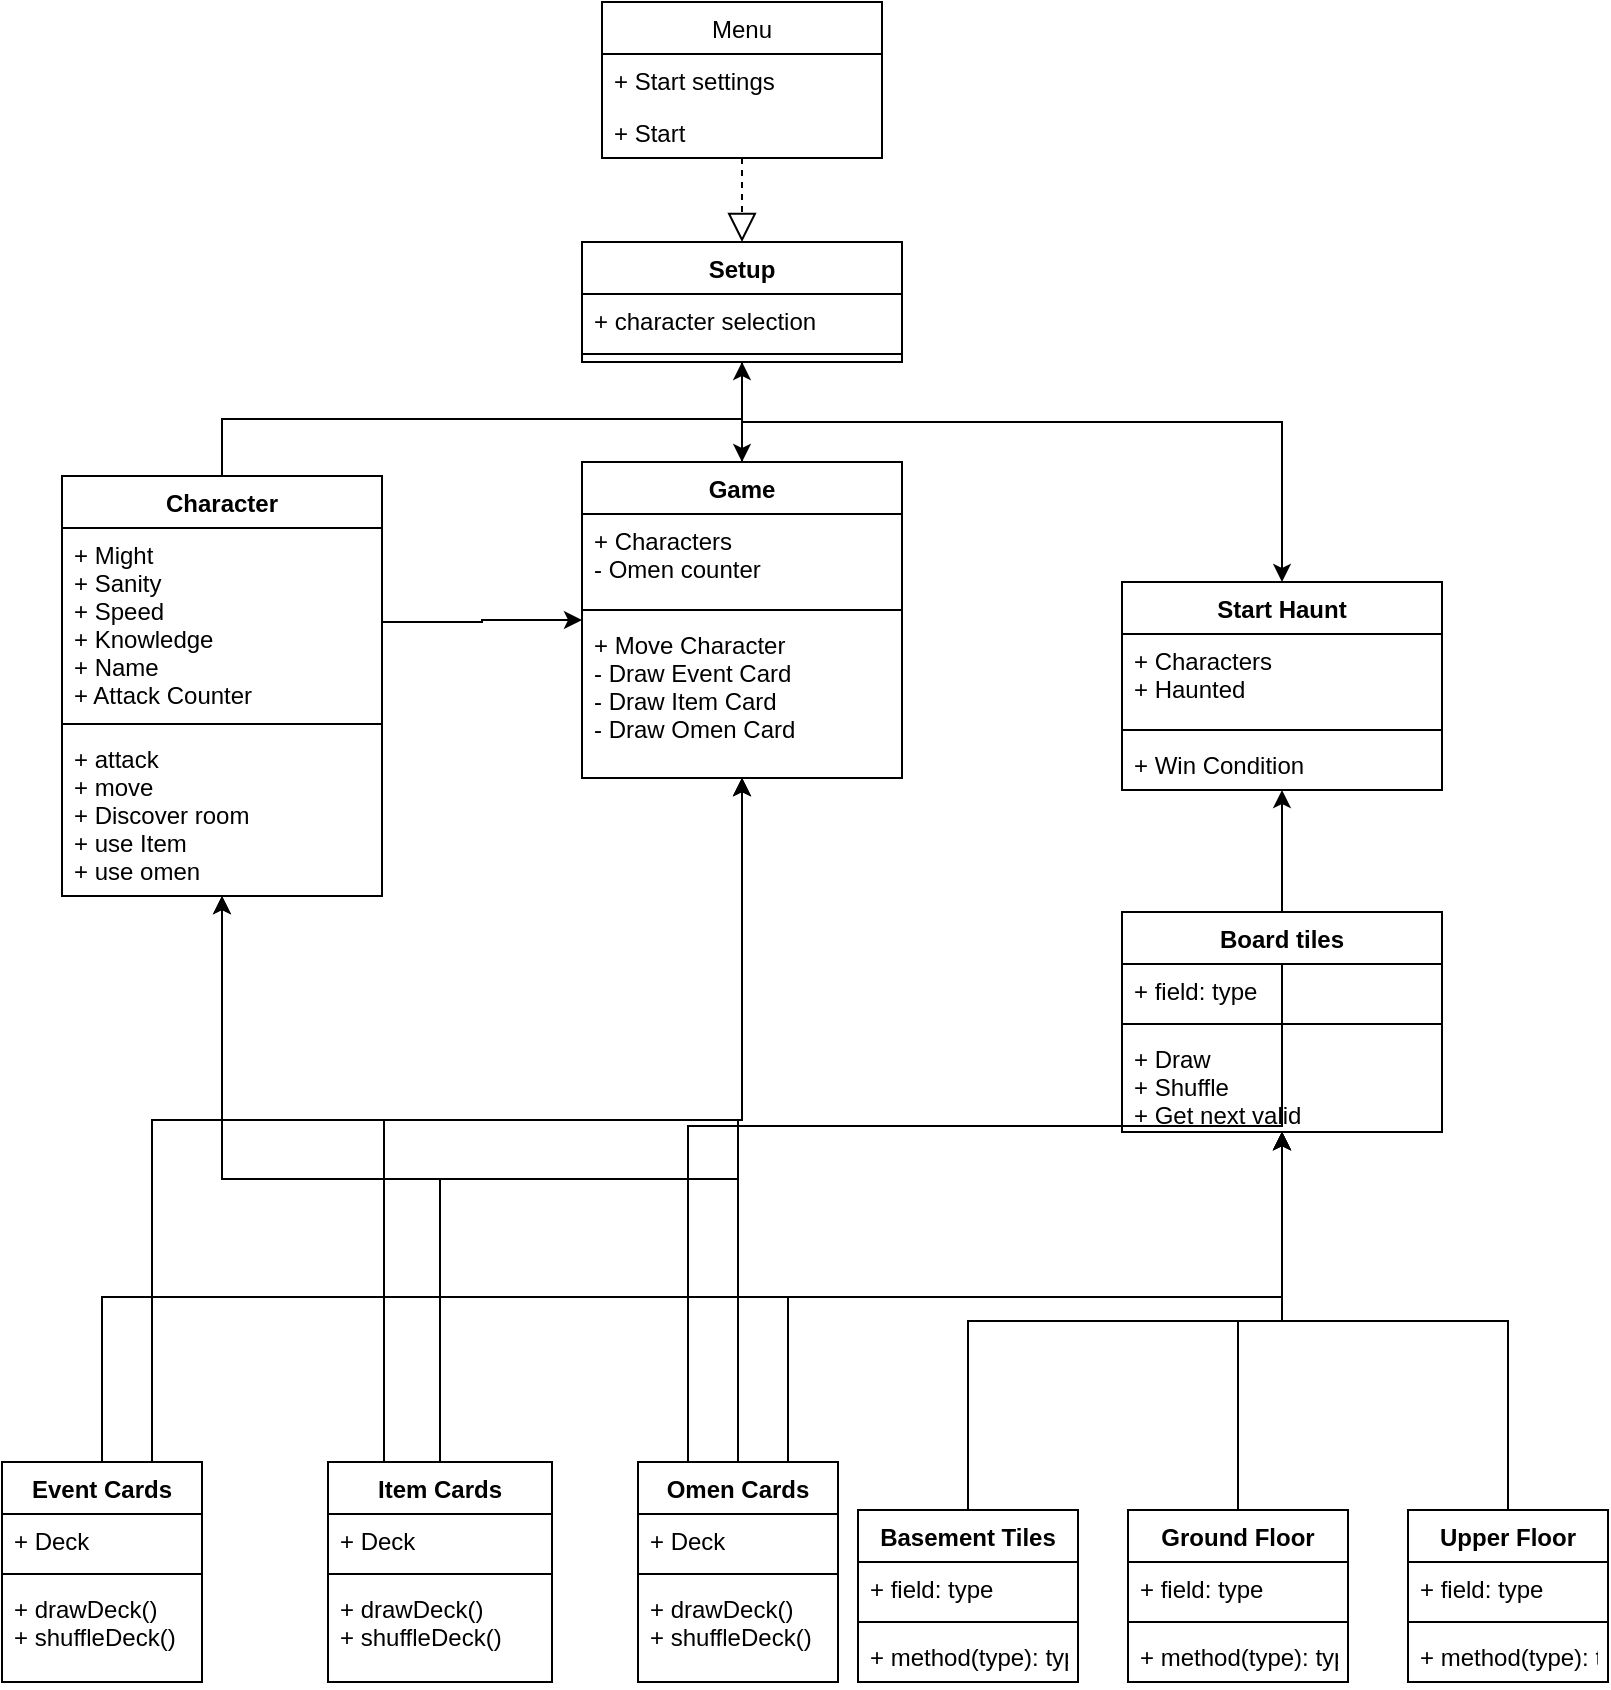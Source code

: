 <mxfile version="12.1.9" type="github" pages="1"><diagram id="Hr2EmeeHGqyXgGAQhQ6v" name="Page-1"><mxGraphModel dx="1264" dy="575" grid="1" gridSize="10" guides="1" tooltips="1" connect="1" arrows="1" fold="1" page="1" pageScale="1" pageWidth="850" pageHeight="1100" math="0" shadow="0"><root><mxCell id="0"/><mxCell id="1" parent="0"/><mxCell id="-MnNUeJvBVUiR5NXsTps-1" value="Menu" style="swimlane;fontStyle=0;childLayout=stackLayout;horizontal=1;startSize=26;fillColor=none;horizontalStack=0;resizeParent=1;resizeParentMax=0;resizeLast=0;collapsible=1;marginBottom=0;" vertex="1" parent="1"><mxGeometry x="340" y="40" width="140" height="78" as="geometry"/></mxCell><mxCell id="-MnNUeJvBVUiR5NXsTps-2" value="+ Start settings" style="text;strokeColor=none;fillColor=none;align=left;verticalAlign=top;spacingLeft=4;spacingRight=4;overflow=hidden;rotatable=0;points=[[0,0.5],[1,0.5]];portConstraint=eastwest;" vertex="1" parent="-MnNUeJvBVUiR5NXsTps-1"><mxGeometry y="26" width="140" height="26" as="geometry"/></mxCell><mxCell id="-MnNUeJvBVUiR5NXsTps-3" value="+ Start " style="text;strokeColor=none;fillColor=none;align=left;verticalAlign=top;spacingLeft=4;spacingRight=4;overflow=hidden;rotatable=0;points=[[0,0.5],[1,0.5]];portConstraint=eastwest;" vertex="1" parent="-MnNUeJvBVUiR5NXsTps-1"><mxGeometry y="52" width="140" height="26" as="geometry"/></mxCell><mxCell id="-MnNUeJvBVUiR5NXsTps-29" style="edgeStyle=orthogonalEdgeStyle;rounded=0;orthogonalLoop=1;jettySize=auto;html=1;" edge="1" parent="1" source="-MnNUeJvBVUiR5NXsTps-5" target="-MnNUeJvBVUiR5NXsTps-18"><mxGeometry relative="1" as="geometry"/></mxCell><mxCell id="-MnNUeJvBVUiR5NXsTps-5" value="Setup" style="swimlane;fontStyle=1;align=center;verticalAlign=top;childLayout=stackLayout;horizontal=1;startSize=26;horizontalStack=0;resizeParent=1;resizeParentMax=0;resizeLast=0;collapsible=1;marginBottom=0;" vertex="1" parent="1"><mxGeometry x="330" y="160" width="160" height="60" as="geometry"/></mxCell><mxCell id="-MnNUeJvBVUiR5NXsTps-6" value="+ character selection" style="text;strokeColor=none;fillColor=none;align=left;verticalAlign=top;spacingLeft=4;spacingRight=4;overflow=hidden;rotatable=0;points=[[0,0.5],[1,0.5]];portConstraint=eastwest;" vertex="1" parent="-MnNUeJvBVUiR5NXsTps-5"><mxGeometry y="26" width="160" height="26" as="geometry"/></mxCell><mxCell id="-MnNUeJvBVUiR5NXsTps-7" value="" style="line;strokeWidth=1;fillColor=none;align=left;verticalAlign=middle;spacingTop=-1;spacingLeft=3;spacingRight=3;rotatable=0;labelPosition=right;points=[];portConstraint=eastwest;" vertex="1" parent="-MnNUeJvBVUiR5NXsTps-5"><mxGeometry y="52" width="160" height="8" as="geometry"/></mxCell><mxCell id="-MnNUeJvBVUiR5NXsTps-9" value="" style="endArrow=block;dashed=1;endFill=0;endSize=12;html=1;" edge="1" parent="1" source="-MnNUeJvBVUiR5NXsTps-1" target="-MnNUeJvBVUiR5NXsTps-5"><mxGeometry width="160" relative="1" as="geometry"><mxPoint x="330" y="220" as="sourcePoint"/><mxPoint x="490" y="220" as="targetPoint"/></mxGeometry></mxCell><mxCell id="-MnNUeJvBVUiR5NXsTps-31" style="edgeStyle=orthogonalEdgeStyle;rounded=0;orthogonalLoop=1;jettySize=auto;html=1;exitX=0.5;exitY=0;exitDx=0;exitDy=0;entryX=0.5;entryY=0;entryDx=0;entryDy=0;" edge="1" parent="1" source="-MnNUeJvBVUiR5NXsTps-18" target="-MnNUeJvBVUiR5NXsTps-22"><mxGeometry relative="1" as="geometry"/></mxCell><mxCell id="-MnNUeJvBVUiR5NXsTps-18" value="Game" style="swimlane;fontStyle=1;align=center;verticalAlign=top;childLayout=stackLayout;horizontal=1;startSize=26;horizontalStack=0;resizeParent=1;resizeParentMax=0;resizeLast=0;collapsible=1;marginBottom=0;" vertex="1" parent="1"><mxGeometry x="330" y="270" width="160" height="158" as="geometry"/></mxCell><mxCell id="-MnNUeJvBVUiR5NXsTps-19" value="+ Characters&#10;- Omen counter" style="text;strokeColor=none;fillColor=none;align=left;verticalAlign=top;spacingLeft=4;spacingRight=4;overflow=hidden;rotatable=0;points=[[0,0.5],[1,0.5]];portConstraint=eastwest;" vertex="1" parent="-MnNUeJvBVUiR5NXsTps-18"><mxGeometry y="26" width="160" height="44" as="geometry"/></mxCell><mxCell id="-MnNUeJvBVUiR5NXsTps-20" value="" style="line;strokeWidth=1;fillColor=none;align=left;verticalAlign=middle;spacingTop=-1;spacingLeft=3;spacingRight=3;rotatable=0;labelPosition=right;points=[];portConstraint=eastwest;" vertex="1" parent="-MnNUeJvBVUiR5NXsTps-18"><mxGeometry y="70" width="160" height="8" as="geometry"/></mxCell><mxCell id="-MnNUeJvBVUiR5NXsTps-21" value="+ Move Character&#10;- Draw Event Card&#10;- Draw Item Card&#10;- Draw Omen Card" style="text;strokeColor=none;fillColor=none;align=left;verticalAlign=top;spacingLeft=4;spacingRight=4;overflow=hidden;rotatable=0;points=[[0,0.5],[1,0.5]];portConstraint=eastwest;" vertex="1" parent="-MnNUeJvBVUiR5NXsTps-18"><mxGeometry y="78" width="160" height="80" as="geometry"/></mxCell><mxCell id="-MnNUeJvBVUiR5NXsTps-22" value="Start Haunt" style="swimlane;fontStyle=1;align=center;verticalAlign=top;childLayout=stackLayout;horizontal=1;startSize=26;horizontalStack=0;resizeParent=1;resizeParentMax=0;resizeLast=0;collapsible=1;marginBottom=0;" vertex="1" parent="1"><mxGeometry x="600" y="330" width="160" height="104" as="geometry"/></mxCell><mxCell id="-MnNUeJvBVUiR5NXsTps-23" value="+ Characters&#10;+ Haunted" style="text;strokeColor=none;fillColor=none;align=left;verticalAlign=top;spacingLeft=4;spacingRight=4;overflow=hidden;rotatable=0;points=[[0,0.5],[1,0.5]];portConstraint=eastwest;" vertex="1" parent="-MnNUeJvBVUiR5NXsTps-22"><mxGeometry y="26" width="160" height="44" as="geometry"/></mxCell><mxCell id="-MnNUeJvBVUiR5NXsTps-24" value="" style="line;strokeWidth=1;fillColor=none;align=left;verticalAlign=middle;spacingTop=-1;spacingLeft=3;spacingRight=3;rotatable=0;labelPosition=right;points=[];portConstraint=eastwest;" vertex="1" parent="-MnNUeJvBVUiR5NXsTps-22"><mxGeometry y="70" width="160" height="8" as="geometry"/></mxCell><mxCell id="-MnNUeJvBVUiR5NXsTps-25" value="+ Win Condition" style="text;strokeColor=none;fillColor=none;align=left;verticalAlign=top;spacingLeft=4;spacingRight=4;overflow=hidden;rotatable=0;points=[[0,0.5],[1,0.5]];portConstraint=eastwest;" vertex="1" parent="-MnNUeJvBVUiR5NXsTps-22"><mxGeometry y="78" width="160" height="26" as="geometry"/></mxCell><mxCell id="-MnNUeJvBVUiR5NXsTps-76" style="edgeStyle=orthogonalEdgeStyle;rounded=0;orthogonalLoop=1;jettySize=auto;html=1;exitX=0.5;exitY=0;exitDx=0;exitDy=0;" edge="1" parent="1" source="-MnNUeJvBVUiR5NXsTps-40" target="-MnNUeJvBVUiR5NXsTps-57"><mxGeometry relative="1" as="geometry"/></mxCell><mxCell id="-MnNUeJvBVUiR5NXsTps-77" style="edgeStyle=orthogonalEdgeStyle;rounded=0;orthogonalLoop=1;jettySize=auto;html=1;exitX=0.75;exitY=0;exitDx=0;exitDy=0;" edge="1" parent="1" source="-MnNUeJvBVUiR5NXsTps-40" target="-MnNUeJvBVUiR5NXsTps-18"><mxGeometry relative="1" as="geometry"/></mxCell><mxCell id="-MnNUeJvBVUiR5NXsTps-40" value="Event Cards" style="swimlane;fontStyle=1;align=center;verticalAlign=top;childLayout=stackLayout;horizontal=1;startSize=26;horizontalStack=0;resizeParent=1;resizeParentMax=0;resizeLast=0;collapsible=1;marginBottom=0;" vertex="1" parent="1"><mxGeometry x="40" y="770" width="100" height="110" as="geometry"/></mxCell><mxCell id="-MnNUeJvBVUiR5NXsTps-41" value="+ Deck" style="text;strokeColor=none;fillColor=none;align=left;verticalAlign=top;spacingLeft=4;spacingRight=4;overflow=hidden;rotatable=0;points=[[0,0.5],[1,0.5]];portConstraint=eastwest;" vertex="1" parent="-MnNUeJvBVUiR5NXsTps-40"><mxGeometry y="26" width="100" height="26" as="geometry"/></mxCell><mxCell id="-MnNUeJvBVUiR5NXsTps-42" value="" style="line;strokeWidth=1;fillColor=none;align=left;verticalAlign=middle;spacingTop=-1;spacingLeft=3;spacingRight=3;rotatable=0;labelPosition=right;points=[];portConstraint=eastwest;" vertex="1" parent="-MnNUeJvBVUiR5NXsTps-40"><mxGeometry y="52" width="100" height="8" as="geometry"/></mxCell><mxCell id="-MnNUeJvBVUiR5NXsTps-43" value="+ drawDeck()&#10;+ shuffleDeck()" style="text;strokeColor=none;fillColor=none;align=left;verticalAlign=top;spacingLeft=4;spacingRight=4;overflow=hidden;rotatable=0;points=[[0,0.5],[1,0.5]];portConstraint=eastwest;" vertex="1" parent="-MnNUeJvBVUiR5NXsTps-40"><mxGeometry y="60" width="100" height="50" as="geometry"/></mxCell><mxCell id="-MnNUeJvBVUiR5NXsTps-44" value="&lt;span style=&quot;font-family: &amp;#34;helvetica&amp;#34; , &amp;#34;arial&amp;#34; , sans-serif ; font-size: 0px&quot;&gt;%3CmxGraphModel%3E%3Croot%3E%3CmxCell%20id%3D%220%22%2F%3E%3CmxCell%20id%3D%221%22%20parent%3D%220%22%2F%3E%3CmxCell%20id%3D%222%22%20value%3D%22Event%20Cards%22%20style%3D%22swimlane%3BfontStyle%3D1%3Balign%3Dcenter%3BverticalAlign%3Dtop%3BchildLayout%3DstackLayout%3Bhorizontal%3D1%3BstartSize%3D26%3BhorizontalStack%3D0%3BresizeParent%3D1%3BresizeParentMax%3D0%3BresizeLast%3D0%3Bcollapsible%3D1%3BmarginBottom%3D0%3B%22%20vertex%3D%221%22%20parent%3D%221%22%3E%3CmxGeometry%20x%3D%2280%22%20y%3D%22480%22%20width%3D%22160%22%20height%3D%22110%22%20as%3D%22geometry%22%2F%3E%3C%2FmxCell%3E%3CmxCell%20id%3D%223%22%20value%3D%22%2B%20Deck%22%20style%3D%22text%3BstrokeColor%3Dnone%3BfillColor%3Dnone%3Balign%3Dleft%3BverticalAlign%3Dtop%3BspacingLeft%3D4%3BspacingRight%3D4%3Boverflow%3Dhidden%3Brotatable%3D0%3Bpoints%3D%5B%5B0%2C0.5%5D%2C%5B1%2C0.5%5D%5D%3BportConstraint%3Deastwest%3B%22%20vertex%3D%221%22%20parent%3D%222%22%3E%3CmxGeometry%20y%3D%2226%22%20width%3D%22160%22%20height%3D%2226%22%20as%3D%22geometry%22%2F%3E%3C%2FmxCell%3E%3CmxCell%20id%3D%224%22%20value%3D%22%22%20style%3D%22line%3BstrokeWidth%3D1%3BfillColor%3Dnone%3Balign%3Dleft%3BverticalAlign%3Dmiddle%3BspacingTop%3D-1%3BspacingLeft%3D3%3BspacingRight%3D3%3Brotatable%3D0%3BlabelPosition%3Dright%3Bpoints%3D%5B%5D%3BportConstraint%3Deastwest%3B%22%20vertex%3D%221%22%20parent%3D%222%22%3E%3CmxGeometry%20y%3D%2252%22%20width%3D%22160%22%20height%3D%228%22%20as%3D%22geometry%22%2F%3E%3C%2FmxCell%3E%3CmxCell%20id%3D%225%22%20value%3D%22%2B%20drawDeck()%26%2310%3B%2B%20shuffleDeck()%22%20style%3D%22text%3BstrokeColor%3Dnone%3BfillColor%3Dnone%3Balign%3Dleft%3BverticalAlign%3Dtop%3BspacingLeft%3D4%3BspacingRight%3D4%3Boverflow%3Dhidden%3Brotatable%3D0%3Bpoints%3D%5B%5B0%2C0.5%5D%2C%5B1%2C0.5%5D%5D%3BportConstraint%3Deastwest%3B%22%20vertex%3D%221%22%20parent%3D%222%22%3E%3CmxGeometry%20y%3D%2260%22%20width%3D%22160%22%20height%3D%2250%22%20as%3D%22geometry%22%2F%3E%3C%2FmxCell%3E%3C%2Froot%3E%3C%2FmxGraphModel%3E&lt;/span&gt;" style="text;html=1;resizable=0;points=[];autosize=1;align=left;verticalAlign=top;spacingTop=-4;" vertex="1" parent="1"><mxGeometry x="458" y="496" width="20" height="20" as="geometry"/></mxCell><mxCell id="-MnNUeJvBVUiR5NXsTps-78" style="edgeStyle=orthogonalEdgeStyle;rounded=0;orthogonalLoop=1;jettySize=auto;html=1;exitX=0.5;exitY=0;exitDx=0;exitDy=0;" edge="1" parent="1" source="-MnNUeJvBVUiR5NXsTps-45" target="-MnNUeJvBVUiR5NXsTps-53"><mxGeometry relative="1" as="geometry"/></mxCell><mxCell id="-MnNUeJvBVUiR5NXsTps-82" style="edgeStyle=orthogonalEdgeStyle;rounded=0;orthogonalLoop=1;jettySize=auto;html=1;exitX=0.25;exitY=0;exitDx=0;exitDy=0;" edge="1" parent="1" source="-MnNUeJvBVUiR5NXsTps-45" target="-MnNUeJvBVUiR5NXsTps-18"><mxGeometry relative="1" as="geometry"/></mxCell><mxCell id="-MnNUeJvBVUiR5NXsTps-45" value="Item Cards" style="swimlane;fontStyle=1;align=center;verticalAlign=top;childLayout=stackLayout;horizontal=1;startSize=26;horizontalStack=0;resizeParent=1;resizeParentMax=0;resizeLast=0;collapsible=1;marginBottom=0;" vertex="1" parent="1"><mxGeometry x="203" y="770" width="112" height="110" as="geometry"/></mxCell><mxCell id="-MnNUeJvBVUiR5NXsTps-46" value="+ Deck" style="text;strokeColor=none;fillColor=none;align=left;verticalAlign=top;spacingLeft=4;spacingRight=4;overflow=hidden;rotatable=0;points=[[0,0.5],[1,0.5]];portConstraint=eastwest;" vertex="1" parent="-MnNUeJvBVUiR5NXsTps-45"><mxGeometry y="26" width="112" height="26" as="geometry"/></mxCell><mxCell id="-MnNUeJvBVUiR5NXsTps-47" value="" style="line;strokeWidth=1;fillColor=none;align=left;verticalAlign=middle;spacingTop=-1;spacingLeft=3;spacingRight=3;rotatable=0;labelPosition=right;points=[];portConstraint=eastwest;" vertex="1" parent="-MnNUeJvBVUiR5NXsTps-45"><mxGeometry y="52" width="112" height="8" as="geometry"/></mxCell><mxCell id="-MnNUeJvBVUiR5NXsTps-48" value="+ drawDeck()&#10;+ shuffleDeck()" style="text;strokeColor=none;fillColor=none;align=left;verticalAlign=top;spacingLeft=4;spacingRight=4;overflow=hidden;rotatable=0;points=[[0,0.5],[1,0.5]];portConstraint=eastwest;" vertex="1" parent="-MnNUeJvBVUiR5NXsTps-45"><mxGeometry y="60" width="112" height="50" as="geometry"/></mxCell><mxCell id="-MnNUeJvBVUiR5NXsTps-79" style="edgeStyle=orthogonalEdgeStyle;rounded=0;orthogonalLoop=1;jettySize=auto;html=1;exitX=0.5;exitY=0;exitDx=0;exitDy=0;" edge="1" parent="1" source="-MnNUeJvBVUiR5NXsTps-49" target="-MnNUeJvBVUiR5NXsTps-53"><mxGeometry relative="1" as="geometry"/></mxCell><mxCell id="-MnNUeJvBVUiR5NXsTps-80" style="edgeStyle=orthogonalEdgeStyle;rounded=0;orthogonalLoop=1;jettySize=auto;html=1;exitX=0.75;exitY=0;exitDx=0;exitDy=0;" edge="1" parent="1" source="-MnNUeJvBVUiR5NXsTps-49" target="-MnNUeJvBVUiR5NXsTps-57"><mxGeometry relative="1" as="geometry"/></mxCell><mxCell id="-MnNUeJvBVUiR5NXsTps-81" style="edgeStyle=orthogonalEdgeStyle;rounded=0;orthogonalLoop=1;jettySize=auto;html=1;exitX=0.5;exitY=0;exitDx=0;exitDy=0;" edge="1" parent="1" source="-MnNUeJvBVUiR5NXsTps-49" target="-MnNUeJvBVUiR5NXsTps-18"><mxGeometry relative="1" as="geometry"/></mxCell><mxCell id="-MnNUeJvBVUiR5NXsTps-83" style="edgeStyle=orthogonalEdgeStyle;rounded=0;orthogonalLoop=1;jettySize=auto;html=1;exitX=0.25;exitY=0;exitDx=0;exitDy=0;" edge="1" parent="1" source="-MnNUeJvBVUiR5NXsTps-49" target="-MnNUeJvBVUiR5NXsTps-22"><mxGeometry relative="1" as="geometry"/></mxCell><mxCell id="-MnNUeJvBVUiR5NXsTps-49" value="Omen Cards" style="swimlane;fontStyle=1;align=center;verticalAlign=top;childLayout=stackLayout;horizontal=1;startSize=26;horizontalStack=0;resizeParent=1;resizeParentMax=0;resizeLast=0;collapsible=1;marginBottom=0;" vertex="1" parent="1"><mxGeometry x="358" y="770" width="100" height="110" as="geometry"/></mxCell><mxCell id="-MnNUeJvBVUiR5NXsTps-50" value="+ Deck" style="text;strokeColor=none;fillColor=none;align=left;verticalAlign=top;spacingLeft=4;spacingRight=4;overflow=hidden;rotatable=0;points=[[0,0.5],[1,0.5]];portConstraint=eastwest;" vertex="1" parent="-MnNUeJvBVUiR5NXsTps-49"><mxGeometry y="26" width="100" height="26" as="geometry"/></mxCell><mxCell id="-MnNUeJvBVUiR5NXsTps-51" value="" style="line;strokeWidth=1;fillColor=none;align=left;verticalAlign=middle;spacingTop=-1;spacingLeft=3;spacingRight=3;rotatable=0;labelPosition=right;points=[];portConstraint=eastwest;" vertex="1" parent="-MnNUeJvBVUiR5NXsTps-49"><mxGeometry y="52" width="100" height="8" as="geometry"/></mxCell><mxCell id="-MnNUeJvBVUiR5NXsTps-52" value="+ drawDeck()&#10;+ shuffleDeck()" style="text;strokeColor=none;fillColor=none;align=left;verticalAlign=top;spacingLeft=4;spacingRight=4;overflow=hidden;rotatable=0;points=[[0,0.5],[1,0.5]];portConstraint=eastwest;" vertex="1" parent="-MnNUeJvBVUiR5NXsTps-49"><mxGeometry y="60" width="100" height="50" as="geometry"/></mxCell><mxCell id="-MnNUeJvBVUiR5NXsTps-84" style="edgeStyle=orthogonalEdgeStyle;rounded=0;orthogonalLoop=1;jettySize=auto;html=1;exitX=0.5;exitY=0;exitDx=0;exitDy=0;" edge="1" parent="1" source="-MnNUeJvBVUiR5NXsTps-53" target="-MnNUeJvBVUiR5NXsTps-5"><mxGeometry relative="1" as="geometry"/></mxCell><mxCell id="-MnNUeJvBVUiR5NXsTps-53" value="Character" style="swimlane;fontStyle=1;align=center;verticalAlign=top;childLayout=stackLayout;horizontal=1;startSize=26;horizontalStack=0;resizeParent=1;resizeParentMax=0;resizeLast=0;collapsible=1;marginBottom=0;" vertex="1" parent="1"><mxGeometry x="70" y="277" width="160" height="210" as="geometry"/></mxCell><mxCell id="-MnNUeJvBVUiR5NXsTps-54" value="+ Might&#10;+ Sanity&#10;+ Speed&#10;+ Knowledge&#10;+ Name&#10;+ Attack Counter" style="text;strokeColor=none;fillColor=none;align=left;verticalAlign=top;spacingLeft=4;spacingRight=4;overflow=hidden;rotatable=0;points=[[0,0.5],[1,0.5]];portConstraint=eastwest;" vertex="1" parent="-MnNUeJvBVUiR5NXsTps-53"><mxGeometry y="26" width="160" height="94" as="geometry"/></mxCell><mxCell id="-MnNUeJvBVUiR5NXsTps-55" value="" style="line;strokeWidth=1;fillColor=none;align=left;verticalAlign=middle;spacingTop=-1;spacingLeft=3;spacingRight=3;rotatable=0;labelPosition=right;points=[];portConstraint=eastwest;" vertex="1" parent="-MnNUeJvBVUiR5NXsTps-53"><mxGeometry y="120" width="160" height="8" as="geometry"/></mxCell><mxCell id="-MnNUeJvBVUiR5NXsTps-56" value="+ attack&#10;+ move&#10;+ Discover room&#10;+ use Item &#10;+ use omen" style="text;strokeColor=none;fillColor=none;align=left;verticalAlign=top;spacingLeft=4;spacingRight=4;overflow=hidden;rotatable=0;points=[[0,0.5],[1,0.5]];portConstraint=eastwest;" vertex="1" parent="-MnNUeJvBVUiR5NXsTps-53"><mxGeometry y="128" width="160" height="82" as="geometry"/></mxCell><mxCell id="-MnNUeJvBVUiR5NXsTps-57" value="Board tiles" style="swimlane;fontStyle=1;align=center;verticalAlign=top;childLayout=stackLayout;horizontal=1;startSize=26;horizontalStack=0;resizeParent=1;resizeParentMax=0;resizeLast=0;collapsible=1;marginBottom=0;" vertex="1" parent="1"><mxGeometry x="600" y="495" width="160" height="110" as="geometry"/></mxCell><mxCell id="-MnNUeJvBVUiR5NXsTps-58" value="+ field: type" style="text;strokeColor=none;fillColor=none;align=left;verticalAlign=top;spacingLeft=4;spacingRight=4;overflow=hidden;rotatable=0;points=[[0,0.5],[1,0.5]];portConstraint=eastwest;" vertex="1" parent="-MnNUeJvBVUiR5NXsTps-57"><mxGeometry y="26" width="160" height="26" as="geometry"/></mxCell><mxCell id="-MnNUeJvBVUiR5NXsTps-59" value="" style="line;strokeWidth=1;fillColor=none;align=left;verticalAlign=middle;spacingTop=-1;spacingLeft=3;spacingRight=3;rotatable=0;labelPosition=right;points=[];portConstraint=eastwest;" vertex="1" parent="-MnNUeJvBVUiR5NXsTps-57"><mxGeometry y="52" width="160" height="8" as="geometry"/></mxCell><mxCell id="-MnNUeJvBVUiR5NXsTps-60" value="+ Draw&#10;+ Shuffle&#10;+ Get next valid" style="text;strokeColor=none;fillColor=none;align=left;verticalAlign=top;spacingLeft=4;spacingRight=4;overflow=hidden;rotatable=0;points=[[0,0.5],[1,0.5]];portConstraint=eastwest;" vertex="1" parent="-MnNUeJvBVUiR5NXsTps-57"><mxGeometry y="60" width="160" height="50" as="geometry"/></mxCell><mxCell id="-MnNUeJvBVUiR5NXsTps-73" style="edgeStyle=orthogonalEdgeStyle;rounded=0;orthogonalLoop=1;jettySize=auto;html=1;exitX=0.5;exitY=0;exitDx=0;exitDy=0;" edge="1" parent="1" source="-MnNUeJvBVUiR5NXsTps-61" target="-MnNUeJvBVUiR5NXsTps-57"><mxGeometry relative="1" as="geometry"/></mxCell><mxCell id="-MnNUeJvBVUiR5NXsTps-61" value="Basement Tiles" style="swimlane;fontStyle=1;align=center;verticalAlign=top;childLayout=stackLayout;horizontal=1;startSize=26;horizontalStack=0;resizeParent=1;resizeParentMax=0;resizeLast=0;collapsible=1;marginBottom=0;" vertex="1" parent="1"><mxGeometry x="468" y="794" width="110" height="86" as="geometry"/></mxCell><mxCell id="-MnNUeJvBVUiR5NXsTps-62" value="+ field: type" style="text;strokeColor=none;fillColor=none;align=left;verticalAlign=top;spacingLeft=4;spacingRight=4;overflow=hidden;rotatable=0;points=[[0,0.5],[1,0.5]];portConstraint=eastwest;" vertex="1" parent="-MnNUeJvBVUiR5NXsTps-61"><mxGeometry y="26" width="110" height="26" as="geometry"/></mxCell><mxCell id="-MnNUeJvBVUiR5NXsTps-63" value="" style="line;strokeWidth=1;fillColor=none;align=left;verticalAlign=middle;spacingTop=-1;spacingLeft=3;spacingRight=3;rotatable=0;labelPosition=right;points=[];portConstraint=eastwest;" vertex="1" parent="-MnNUeJvBVUiR5NXsTps-61"><mxGeometry y="52" width="110" height="8" as="geometry"/></mxCell><mxCell id="-MnNUeJvBVUiR5NXsTps-64" value="+ method(type): type" style="text;strokeColor=none;fillColor=none;align=left;verticalAlign=top;spacingLeft=4;spacingRight=4;overflow=hidden;rotatable=0;points=[[0,0.5],[1,0.5]];portConstraint=eastwest;" vertex="1" parent="-MnNUeJvBVUiR5NXsTps-61"><mxGeometry y="60" width="110" height="26" as="geometry"/></mxCell><mxCell id="-MnNUeJvBVUiR5NXsTps-74" style="edgeStyle=orthogonalEdgeStyle;rounded=0;orthogonalLoop=1;jettySize=auto;html=1;exitX=0.5;exitY=0;exitDx=0;exitDy=0;" edge="1" parent="1" source="-MnNUeJvBVUiR5NXsTps-65" target="-MnNUeJvBVUiR5NXsTps-57"><mxGeometry relative="1" as="geometry"/></mxCell><mxCell id="-MnNUeJvBVUiR5NXsTps-65" value="Ground Floor" style="swimlane;fontStyle=1;align=center;verticalAlign=top;childLayout=stackLayout;horizontal=1;startSize=26;horizontalStack=0;resizeParent=1;resizeParentMax=0;resizeLast=0;collapsible=1;marginBottom=0;" vertex="1" parent="1"><mxGeometry x="603" y="794" width="110" height="86" as="geometry"/></mxCell><mxCell id="-MnNUeJvBVUiR5NXsTps-66" value="+ field: type" style="text;strokeColor=none;fillColor=none;align=left;verticalAlign=top;spacingLeft=4;spacingRight=4;overflow=hidden;rotatable=0;points=[[0,0.5],[1,0.5]];portConstraint=eastwest;" vertex="1" parent="-MnNUeJvBVUiR5NXsTps-65"><mxGeometry y="26" width="110" height="26" as="geometry"/></mxCell><mxCell id="-MnNUeJvBVUiR5NXsTps-67" value="" style="line;strokeWidth=1;fillColor=none;align=left;verticalAlign=middle;spacingTop=-1;spacingLeft=3;spacingRight=3;rotatable=0;labelPosition=right;points=[];portConstraint=eastwest;" vertex="1" parent="-MnNUeJvBVUiR5NXsTps-65"><mxGeometry y="52" width="110" height="8" as="geometry"/></mxCell><mxCell id="-MnNUeJvBVUiR5NXsTps-68" value="+ method(type): type" style="text;strokeColor=none;fillColor=none;align=left;verticalAlign=top;spacingLeft=4;spacingRight=4;overflow=hidden;rotatable=0;points=[[0,0.5],[1,0.5]];portConstraint=eastwest;" vertex="1" parent="-MnNUeJvBVUiR5NXsTps-65"><mxGeometry y="60" width="110" height="26" as="geometry"/></mxCell><mxCell id="-MnNUeJvBVUiR5NXsTps-75" style="edgeStyle=orthogonalEdgeStyle;rounded=0;orthogonalLoop=1;jettySize=auto;html=1;exitX=0.5;exitY=0;exitDx=0;exitDy=0;" edge="1" parent="1" source="-MnNUeJvBVUiR5NXsTps-69" target="-MnNUeJvBVUiR5NXsTps-57"><mxGeometry relative="1" as="geometry"/></mxCell><mxCell id="-MnNUeJvBVUiR5NXsTps-69" value="Upper Floor" style="swimlane;fontStyle=1;align=center;verticalAlign=top;childLayout=stackLayout;horizontal=1;startSize=26;horizontalStack=0;resizeParent=1;resizeParentMax=0;resizeLast=0;collapsible=1;marginBottom=0;" vertex="1" parent="1"><mxGeometry x="743" y="794" width="100" height="86" as="geometry"/></mxCell><mxCell id="-MnNUeJvBVUiR5NXsTps-70" value="+ field: type" style="text;strokeColor=none;fillColor=none;align=left;verticalAlign=top;spacingLeft=4;spacingRight=4;overflow=hidden;rotatable=0;points=[[0,0.5],[1,0.5]];portConstraint=eastwest;" vertex="1" parent="-MnNUeJvBVUiR5NXsTps-69"><mxGeometry y="26" width="100" height="26" as="geometry"/></mxCell><mxCell id="-MnNUeJvBVUiR5NXsTps-71" value="" style="line;strokeWidth=1;fillColor=none;align=left;verticalAlign=middle;spacingTop=-1;spacingLeft=3;spacingRight=3;rotatable=0;labelPosition=right;points=[];portConstraint=eastwest;" vertex="1" parent="-MnNUeJvBVUiR5NXsTps-69"><mxGeometry y="52" width="100" height="8" as="geometry"/></mxCell><mxCell id="-MnNUeJvBVUiR5NXsTps-72" value="+ method(type): type" style="text;strokeColor=none;fillColor=none;align=left;verticalAlign=top;spacingLeft=4;spacingRight=4;overflow=hidden;rotatable=0;points=[[0,0.5],[1,0.5]];portConstraint=eastwest;" vertex="1" parent="-MnNUeJvBVUiR5NXsTps-69"><mxGeometry y="60" width="100" height="26" as="geometry"/></mxCell><mxCell id="-MnNUeJvBVUiR5NXsTps-85" style="edgeStyle=orthogonalEdgeStyle;rounded=0;orthogonalLoop=1;jettySize=auto;html=1;exitX=1;exitY=0.5;exitDx=0;exitDy=0;" edge="1" parent="1" source="-MnNUeJvBVUiR5NXsTps-54" target="-MnNUeJvBVUiR5NXsTps-18"><mxGeometry relative="1" as="geometry"/></mxCell></root></mxGraphModel></diagram></mxfile>